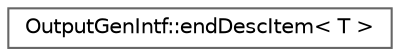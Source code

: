 digraph "Graphical Class Hierarchy"
{
 // INTERACTIVE_SVG=YES
 // LATEX_PDF_SIZE
  bgcolor="transparent";
  edge [fontname=Helvetica,fontsize=10,labelfontname=Helvetica,labelfontsize=10];
  node [fontname=Helvetica,fontsize=10,shape=box,height=0.2,width=0.4];
  rankdir="LR";
  Node0 [label="OutputGenIntf::endDescItem\< T \>",height=0.2,width=0.4,color="grey40", fillcolor="white", style="filled",URL="$d0/d17/struct_output_gen_intf_1_1end_desc_item.html",tooltip=" "];
}

